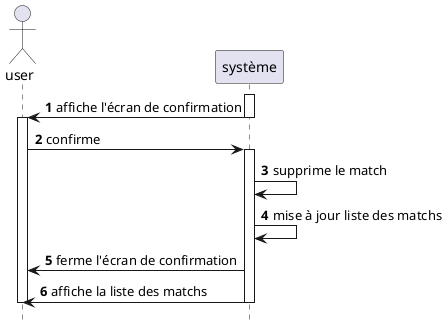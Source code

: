 @startuml SSD_DELETE_MATCH
autonumber
hide footbox
skinparam shadowing false

actor user as u 
participant système as s
activate s
s -> u :affiche l'écran de confirmation
deactivate s
activate u
u -> s :confirme

activate s
s -> s :supprime le match
s -> s :mise à jour liste des matchs
s -> u :ferme l'écran de confirmation
s -> u :affiche la liste des matchs
deactivate s
deactivate u 
@enduml
